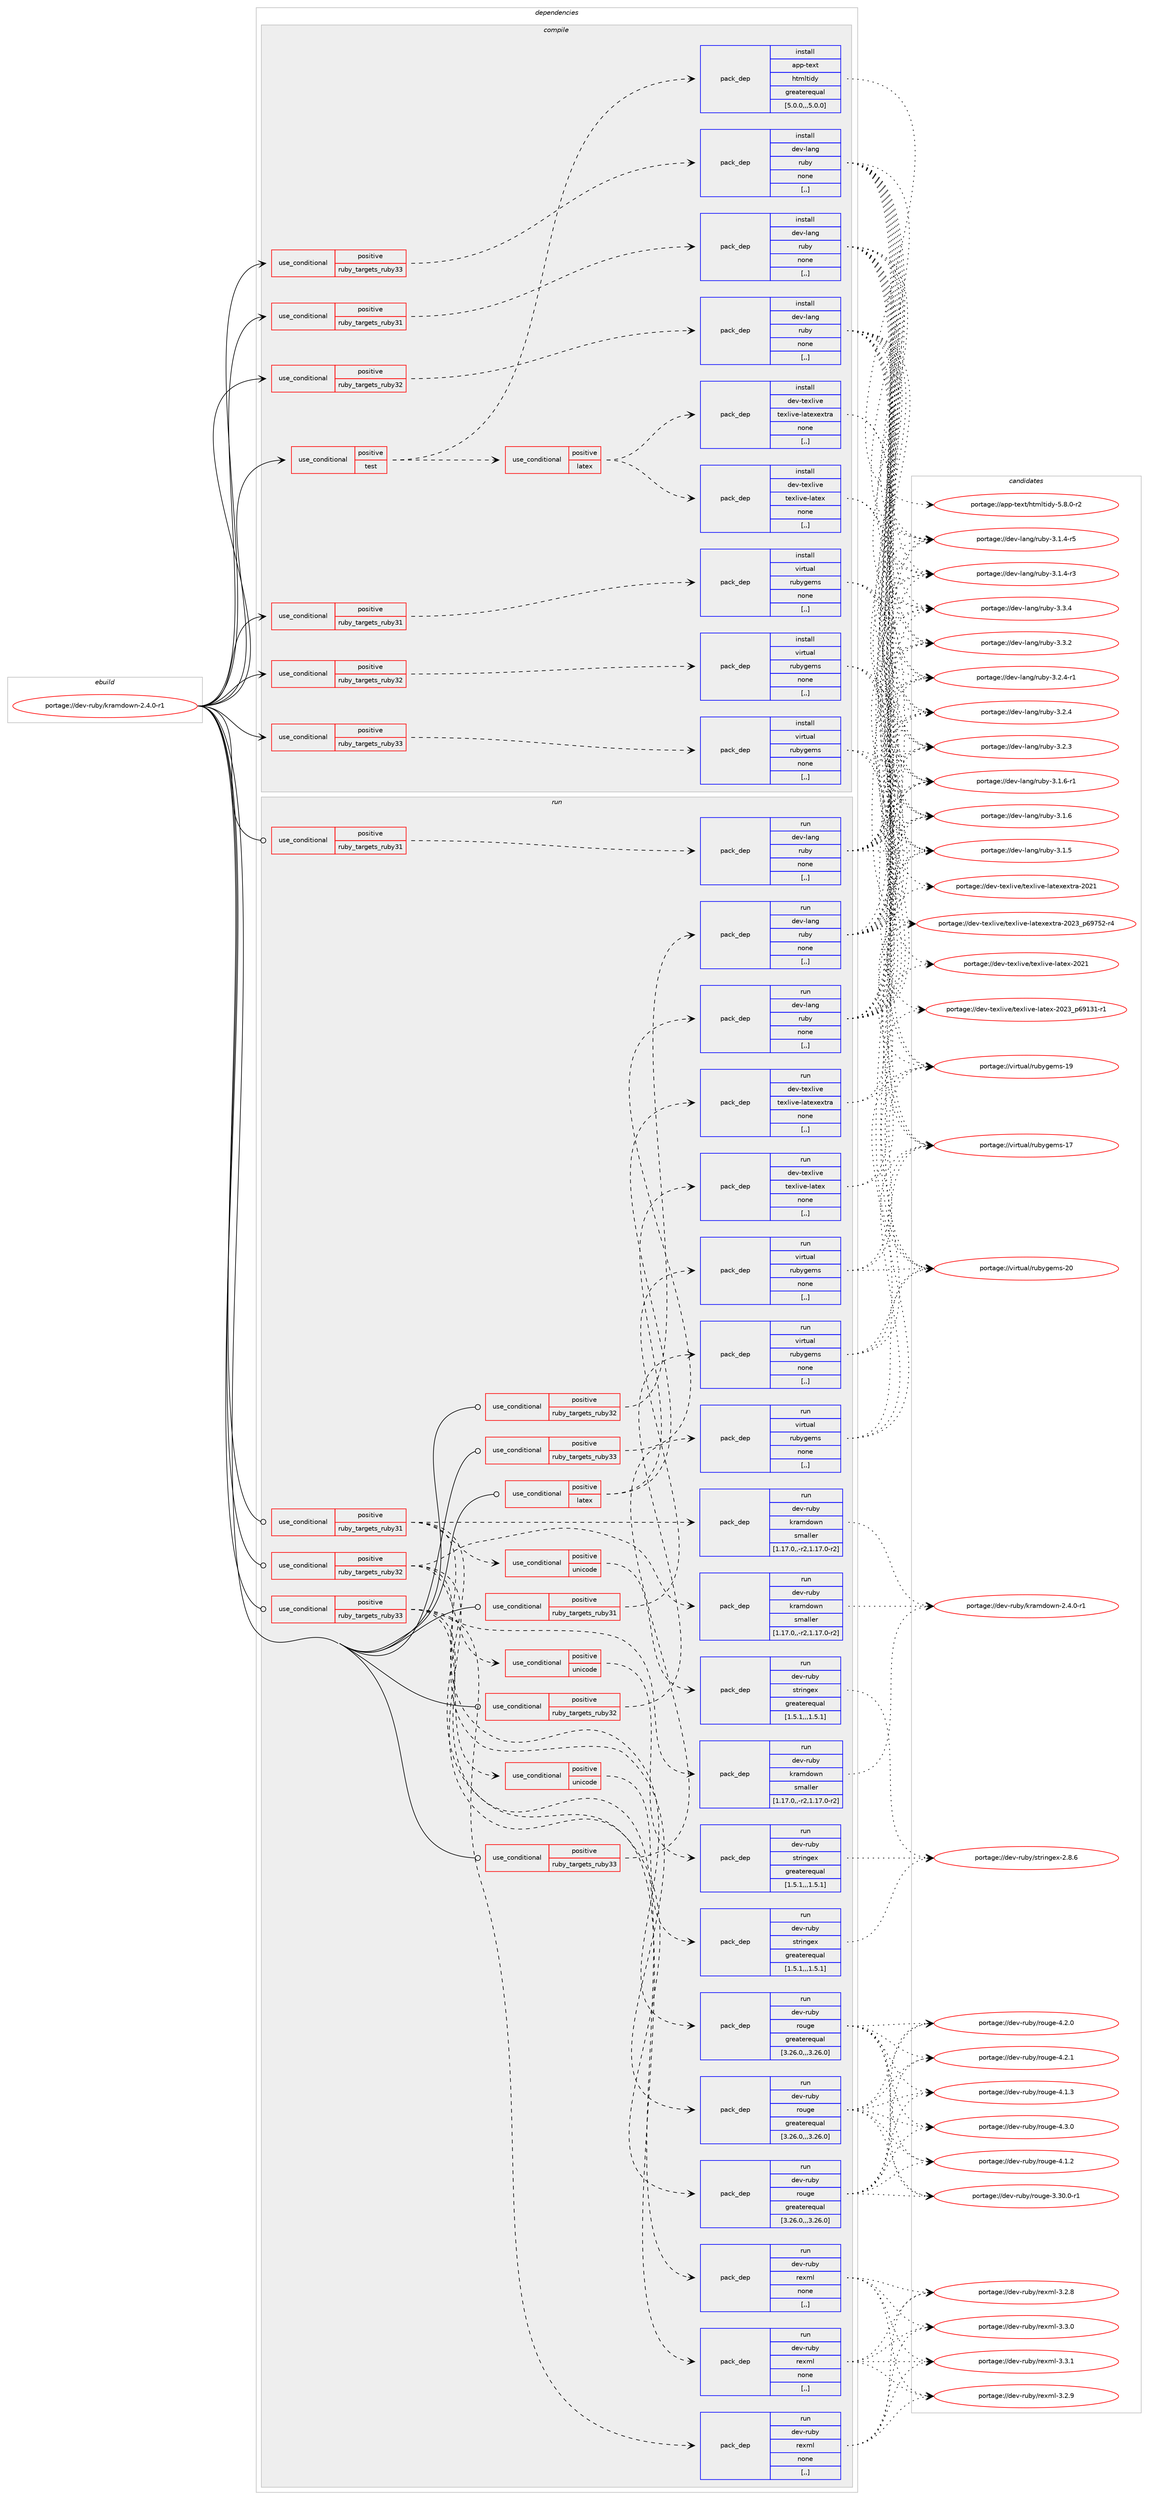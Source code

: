 digraph prolog {

# *************
# Graph options
# *************

newrank=true;
concentrate=true;
compound=true;
graph [rankdir=LR,fontname=Helvetica,fontsize=10,ranksep=1.5];#, ranksep=2.5, nodesep=0.2];
edge  [arrowhead=vee];
node  [fontname=Helvetica,fontsize=10];

# **********
# The ebuild
# **********

subgraph cluster_leftcol {
color=gray;
rank=same;
label=<<i>ebuild</i>>;
id [label="portage://dev-ruby/kramdown-2.4.0-r1", color=red, width=4, href="../dev-ruby/kramdown-2.4.0-r1.svg"];
}

# ****************
# The dependencies
# ****************

subgraph cluster_midcol {
color=gray;
label=<<i>dependencies</i>>;
subgraph cluster_compile {
fillcolor="#eeeeee";
style=filled;
label=<<i>compile</i>>;
subgraph cond49434 {
dependency187302 [label=<<TABLE BORDER="0" CELLBORDER="1" CELLSPACING="0" CELLPADDING="4"><TR><TD ROWSPAN="3" CELLPADDING="10">use_conditional</TD></TR><TR><TD>positive</TD></TR><TR><TD>ruby_targets_ruby31</TD></TR></TABLE>>, shape=none, color=red];
subgraph pack136542 {
dependency187303 [label=<<TABLE BORDER="0" CELLBORDER="1" CELLSPACING="0" CELLPADDING="4" WIDTH="220"><TR><TD ROWSPAN="6" CELLPADDING="30">pack_dep</TD></TR><TR><TD WIDTH="110">install</TD></TR><TR><TD>dev-lang</TD></TR><TR><TD>ruby</TD></TR><TR><TD>none</TD></TR><TR><TD>[,,]</TD></TR></TABLE>>, shape=none, color=blue];
}
dependency187302:e -> dependency187303:w [weight=20,style="dashed",arrowhead="vee"];
}
id:e -> dependency187302:w [weight=20,style="solid",arrowhead="vee"];
subgraph cond49435 {
dependency187304 [label=<<TABLE BORDER="0" CELLBORDER="1" CELLSPACING="0" CELLPADDING="4"><TR><TD ROWSPAN="3" CELLPADDING="10">use_conditional</TD></TR><TR><TD>positive</TD></TR><TR><TD>ruby_targets_ruby31</TD></TR></TABLE>>, shape=none, color=red];
subgraph pack136543 {
dependency187305 [label=<<TABLE BORDER="0" CELLBORDER="1" CELLSPACING="0" CELLPADDING="4" WIDTH="220"><TR><TD ROWSPAN="6" CELLPADDING="30">pack_dep</TD></TR><TR><TD WIDTH="110">install</TD></TR><TR><TD>virtual</TD></TR><TR><TD>rubygems</TD></TR><TR><TD>none</TD></TR><TR><TD>[,,]</TD></TR></TABLE>>, shape=none, color=blue];
}
dependency187304:e -> dependency187305:w [weight=20,style="dashed",arrowhead="vee"];
}
id:e -> dependency187304:w [weight=20,style="solid",arrowhead="vee"];
subgraph cond49436 {
dependency187306 [label=<<TABLE BORDER="0" CELLBORDER="1" CELLSPACING="0" CELLPADDING="4"><TR><TD ROWSPAN="3" CELLPADDING="10">use_conditional</TD></TR><TR><TD>positive</TD></TR><TR><TD>ruby_targets_ruby32</TD></TR></TABLE>>, shape=none, color=red];
subgraph pack136544 {
dependency187307 [label=<<TABLE BORDER="0" CELLBORDER="1" CELLSPACING="0" CELLPADDING="4" WIDTH="220"><TR><TD ROWSPAN="6" CELLPADDING="30">pack_dep</TD></TR><TR><TD WIDTH="110">install</TD></TR><TR><TD>dev-lang</TD></TR><TR><TD>ruby</TD></TR><TR><TD>none</TD></TR><TR><TD>[,,]</TD></TR></TABLE>>, shape=none, color=blue];
}
dependency187306:e -> dependency187307:w [weight=20,style="dashed",arrowhead="vee"];
}
id:e -> dependency187306:w [weight=20,style="solid",arrowhead="vee"];
subgraph cond49437 {
dependency187308 [label=<<TABLE BORDER="0" CELLBORDER="1" CELLSPACING="0" CELLPADDING="4"><TR><TD ROWSPAN="3" CELLPADDING="10">use_conditional</TD></TR><TR><TD>positive</TD></TR><TR><TD>ruby_targets_ruby32</TD></TR></TABLE>>, shape=none, color=red];
subgraph pack136545 {
dependency187309 [label=<<TABLE BORDER="0" CELLBORDER="1" CELLSPACING="0" CELLPADDING="4" WIDTH="220"><TR><TD ROWSPAN="6" CELLPADDING="30">pack_dep</TD></TR><TR><TD WIDTH="110">install</TD></TR><TR><TD>virtual</TD></TR><TR><TD>rubygems</TD></TR><TR><TD>none</TD></TR><TR><TD>[,,]</TD></TR></TABLE>>, shape=none, color=blue];
}
dependency187308:e -> dependency187309:w [weight=20,style="dashed",arrowhead="vee"];
}
id:e -> dependency187308:w [weight=20,style="solid",arrowhead="vee"];
subgraph cond49438 {
dependency187310 [label=<<TABLE BORDER="0" CELLBORDER="1" CELLSPACING="0" CELLPADDING="4"><TR><TD ROWSPAN="3" CELLPADDING="10">use_conditional</TD></TR><TR><TD>positive</TD></TR><TR><TD>ruby_targets_ruby33</TD></TR></TABLE>>, shape=none, color=red];
subgraph pack136546 {
dependency187311 [label=<<TABLE BORDER="0" CELLBORDER="1" CELLSPACING="0" CELLPADDING="4" WIDTH="220"><TR><TD ROWSPAN="6" CELLPADDING="30">pack_dep</TD></TR><TR><TD WIDTH="110">install</TD></TR><TR><TD>dev-lang</TD></TR><TR><TD>ruby</TD></TR><TR><TD>none</TD></TR><TR><TD>[,,]</TD></TR></TABLE>>, shape=none, color=blue];
}
dependency187310:e -> dependency187311:w [weight=20,style="dashed",arrowhead="vee"];
}
id:e -> dependency187310:w [weight=20,style="solid",arrowhead="vee"];
subgraph cond49439 {
dependency187312 [label=<<TABLE BORDER="0" CELLBORDER="1" CELLSPACING="0" CELLPADDING="4"><TR><TD ROWSPAN="3" CELLPADDING="10">use_conditional</TD></TR><TR><TD>positive</TD></TR><TR><TD>ruby_targets_ruby33</TD></TR></TABLE>>, shape=none, color=red];
subgraph pack136547 {
dependency187313 [label=<<TABLE BORDER="0" CELLBORDER="1" CELLSPACING="0" CELLPADDING="4" WIDTH="220"><TR><TD ROWSPAN="6" CELLPADDING="30">pack_dep</TD></TR><TR><TD WIDTH="110">install</TD></TR><TR><TD>virtual</TD></TR><TR><TD>rubygems</TD></TR><TR><TD>none</TD></TR><TR><TD>[,,]</TD></TR></TABLE>>, shape=none, color=blue];
}
dependency187312:e -> dependency187313:w [weight=20,style="dashed",arrowhead="vee"];
}
id:e -> dependency187312:w [weight=20,style="solid",arrowhead="vee"];
subgraph cond49440 {
dependency187314 [label=<<TABLE BORDER="0" CELLBORDER="1" CELLSPACING="0" CELLPADDING="4"><TR><TD ROWSPAN="3" CELLPADDING="10">use_conditional</TD></TR><TR><TD>positive</TD></TR><TR><TD>test</TD></TR></TABLE>>, shape=none, color=red];
subgraph cond49441 {
dependency187315 [label=<<TABLE BORDER="0" CELLBORDER="1" CELLSPACING="0" CELLPADDING="4"><TR><TD ROWSPAN="3" CELLPADDING="10">use_conditional</TD></TR><TR><TD>positive</TD></TR><TR><TD>latex</TD></TR></TABLE>>, shape=none, color=red];
subgraph pack136548 {
dependency187316 [label=<<TABLE BORDER="0" CELLBORDER="1" CELLSPACING="0" CELLPADDING="4" WIDTH="220"><TR><TD ROWSPAN="6" CELLPADDING="30">pack_dep</TD></TR><TR><TD WIDTH="110">install</TD></TR><TR><TD>dev-texlive</TD></TR><TR><TD>texlive-latex</TD></TR><TR><TD>none</TD></TR><TR><TD>[,,]</TD></TR></TABLE>>, shape=none, color=blue];
}
dependency187315:e -> dependency187316:w [weight=20,style="dashed",arrowhead="vee"];
subgraph pack136549 {
dependency187317 [label=<<TABLE BORDER="0" CELLBORDER="1" CELLSPACING="0" CELLPADDING="4" WIDTH="220"><TR><TD ROWSPAN="6" CELLPADDING="30">pack_dep</TD></TR><TR><TD WIDTH="110">install</TD></TR><TR><TD>dev-texlive</TD></TR><TR><TD>texlive-latexextra</TD></TR><TR><TD>none</TD></TR><TR><TD>[,,]</TD></TR></TABLE>>, shape=none, color=blue];
}
dependency187315:e -> dependency187317:w [weight=20,style="dashed",arrowhead="vee"];
}
dependency187314:e -> dependency187315:w [weight=20,style="dashed",arrowhead="vee"];
subgraph pack136550 {
dependency187318 [label=<<TABLE BORDER="0" CELLBORDER="1" CELLSPACING="0" CELLPADDING="4" WIDTH="220"><TR><TD ROWSPAN="6" CELLPADDING="30">pack_dep</TD></TR><TR><TD WIDTH="110">install</TD></TR><TR><TD>app-text</TD></TR><TR><TD>htmltidy</TD></TR><TR><TD>greaterequal</TD></TR><TR><TD>[5.0.0,,,5.0.0]</TD></TR></TABLE>>, shape=none, color=blue];
}
dependency187314:e -> dependency187318:w [weight=20,style="dashed",arrowhead="vee"];
}
id:e -> dependency187314:w [weight=20,style="solid",arrowhead="vee"];
}
subgraph cluster_compileandrun {
fillcolor="#eeeeee";
style=filled;
label=<<i>compile and run</i>>;
}
subgraph cluster_run {
fillcolor="#eeeeee";
style=filled;
label=<<i>run</i>>;
subgraph cond49442 {
dependency187319 [label=<<TABLE BORDER="0" CELLBORDER="1" CELLSPACING="0" CELLPADDING="4"><TR><TD ROWSPAN="3" CELLPADDING="10">use_conditional</TD></TR><TR><TD>positive</TD></TR><TR><TD>latex</TD></TR></TABLE>>, shape=none, color=red];
subgraph pack136551 {
dependency187320 [label=<<TABLE BORDER="0" CELLBORDER="1" CELLSPACING="0" CELLPADDING="4" WIDTH="220"><TR><TD ROWSPAN="6" CELLPADDING="30">pack_dep</TD></TR><TR><TD WIDTH="110">run</TD></TR><TR><TD>dev-texlive</TD></TR><TR><TD>texlive-latex</TD></TR><TR><TD>none</TD></TR><TR><TD>[,,]</TD></TR></TABLE>>, shape=none, color=blue];
}
dependency187319:e -> dependency187320:w [weight=20,style="dashed",arrowhead="vee"];
subgraph pack136552 {
dependency187321 [label=<<TABLE BORDER="0" CELLBORDER="1" CELLSPACING="0" CELLPADDING="4" WIDTH="220"><TR><TD ROWSPAN="6" CELLPADDING="30">pack_dep</TD></TR><TR><TD WIDTH="110">run</TD></TR><TR><TD>dev-texlive</TD></TR><TR><TD>texlive-latexextra</TD></TR><TR><TD>none</TD></TR><TR><TD>[,,]</TD></TR></TABLE>>, shape=none, color=blue];
}
dependency187319:e -> dependency187321:w [weight=20,style="dashed",arrowhead="vee"];
}
id:e -> dependency187319:w [weight=20,style="solid",arrowhead="odot"];
subgraph cond49443 {
dependency187322 [label=<<TABLE BORDER="0" CELLBORDER="1" CELLSPACING="0" CELLPADDING="4"><TR><TD ROWSPAN="3" CELLPADDING="10">use_conditional</TD></TR><TR><TD>positive</TD></TR><TR><TD>ruby_targets_ruby31</TD></TR></TABLE>>, shape=none, color=red];
subgraph pack136553 {
dependency187323 [label=<<TABLE BORDER="0" CELLBORDER="1" CELLSPACING="0" CELLPADDING="4" WIDTH="220"><TR><TD ROWSPAN="6" CELLPADDING="30">pack_dep</TD></TR><TR><TD WIDTH="110">run</TD></TR><TR><TD>dev-lang</TD></TR><TR><TD>ruby</TD></TR><TR><TD>none</TD></TR><TR><TD>[,,]</TD></TR></TABLE>>, shape=none, color=blue];
}
dependency187322:e -> dependency187323:w [weight=20,style="dashed",arrowhead="vee"];
}
id:e -> dependency187322:w [weight=20,style="solid",arrowhead="odot"];
subgraph cond49444 {
dependency187324 [label=<<TABLE BORDER="0" CELLBORDER="1" CELLSPACING="0" CELLPADDING="4"><TR><TD ROWSPAN="3" CELLPADDING="10">use_conditional</TD></TR><TR><TD>positive</TD></TR><TR><TD>ruby_targets_ruby31</TD></TR></TABLE>>, shape=none, color=red];
subgraph pack136554 {
dependency187325 [label=<<TABLE BORDER="0" CELLBORDER="1" CELLSPACING="0" CELLPADDING="4" WIDTH="220"><TR><TD ROWSPAN="6" CELLPADDING="30">pack_dep</TD></TR><TR><TD WIDTH="110">run</TD></TR><TR><TD>dev-ruby</TD></TR><TR><TD>rexml</TD></TR><TR><TD>none</TD></TR><TR><TD>[,,]</TD></TR></TABLE>>, shape=none, color=blue];
}
dependency187324:e -> dependency187325:w [weight=20,style="dashed",arrowhead="vee"];
subgraph pack136555 {
dependency187326 [label=<<TABLE BORDER="0" CELLBORDER="1" CELLSPACING="0" CELLPADDING="4" WIDTH="220"><TR><TD ROWSPAN="6" CELLPADDING="30">pack_dep</TD></TR><TR><TD WIDTH="110">run</TD></TR><TR><TD>dev-ruby</TD></TR><TR><TD>rouge</TD></TR><TR><TD>greaterequal</TD></TR><TR><TD>[3.26.0,,,3.26.0]</TD></TR></TABLE>>, shape=none, color=blue];
}
dependency187324:e -> dependency187326:w [weight=20,style="dashed",arrowhead="vee"];
subgraph cond49445 {
dependency187327 [label=<<TABLE BORDER="0" CELLBORDER="1" CELLSPACING="0" CELLPADDING="4"><TR><TD ROWSPAN="3" CELLPADDING="10">use_conditional</TD></TR><TR><TD>positive</TD></TR><TR><TD>unicode</TD></TR></TABLE>>, shape=none, color=red];
subgraph pack136556 {
dependency187328 [label=<<TABLE BORDER="0" CELLBORDER="1" CELLSPACING="0" CELLPADDING="4" WIDTH="220"><TR><TD ROWSPAN="6" CELLPADDING="30">pack_dep</TD></TR><TR><TD WIDTH="110">run</TD></TR><TR><TD>dev-ruby</TD></TR><TR><TD>stringex</TD></TR><TR><TD>greaterequal</TD></TR><TR><TD>[1.5.1,,,1.5.1]</TD></TR></TABLE>>, shape=none, color=blue];
}
dependency187327:e -> dependency187328:w [weight=20,style="dashed",arrowhead="vee"];
}
dependency187324:e -> dependency187327:w [weight=20,style="dashed",arrowhead="vee"];
subgraph pack136557 {
dependency187329 [label=<<TABLE BORDER="0" CELLBORDER="1" CELLSPACING="0" CELLPADDING="4" WIDTH="220"><TR><TD ROWSPAN="6" CELLPADDING="30">pack_dep</TD></TR><TR><TD WIDTH="110">run</TD></TR><TR><TD>dev-ruby</TD></TR><TR><TD>kramdown</TD></TR><TR><TD>smaller</TD></TR><TR><TD>[1.17.0,,-r2,1.17.0-r2]</TD></TR></TABLE>>, shape=none, color=blue];
}
dependency187324:e -> dependency187329:w [weight=20,style="dashed",arrowhead="vee"];
}
id:e -> dependency187324:w [weight=20,style="solid",arrowhead="odot"];
subgraph cond49446 {
dependency187330 [label=<<TABLE BORDER="0" CELLBORDER="1" CELLSPACING="0" CELLPADDING="4"><TR><TD ROWSPAN="3" CELLPADDING="10">use_conditional</TD></TR><TR><TD>positive</TD></TR><TR><TD>ruby_targets_ruby31</TD></TR></TABLE>>, shape=none, color=red];
subgraph pack136558 {
dependency187331 [label=<<TABLE BORDER="0" CELLBORDER="1" CELLSPACING="0" CELLPADDING="4" WIDTH="220"><TR><TD ROWSPAN="6" CELLPADDING="30">pack_dep</TD></TR><TR><TD WIDTH="110">run</TD></TR><TR><TD>virtual</TD></TR><TR><TD>rubygems</TD></TR><TR><TD>none</TD></TR><TR><TD>[,,]</TD></TR></TABLE>>, shape=none, color=blue];
}
dependency187330:e -> dependency187331:w [weight=20,style="dashed",arrowhead="vee"];
}
id:e -> dependency187330:w [weight=20,style="solid",arrowhead="odot"];
subgraph cond49447 {
dependency187332 [label=<<TABLE BORDER="0" CELLBORDER="1" CELLSPACING="0" CELLPADDING="4"><TR><TD ROWSPAN="3" CELLPADDING="10">use_conditional</TD></TR><TR><TD>positive</TD></TR><TR><TD>ruby_targets_ruby32</TD></TR></TABLE>>, shape=none, color=red];
subgraph pack136559 {
dependency187333 [label=<<TABLE BORDER="0" CELLBORDER="1" CELLSPACING="0" CELLPADDING="4" WIDTH="220"><TR><TD ROWSPAN="6" CELLPADDING="30">pack_dep</TD></TR><TR><TD WIDTH="110">run</TD></TR><TR><TD>dev-lang</TD></TR><TR><TD>ruby</TD></TR><TR><TD>none</TD></TR><TR><TD>[,,]</TD></TR></TABLE>>, shape=none, color=blue];
}
dependency187332:e -> dependency187333:w [weight=20,style="dashed",arrowhead="vee"];
}
id:e -> dependency187332:w [weight=20,style="solid",arrowhead="odot"];
subgraph cond49448 {
dependency187334 [label=<<TABLE BORDER="0" CELLBORDER="1" CELLSPACING="0" CELLPADDING="4"><TR><TD ROWSPAN="3" CELLPADDING="10">use_conditional</TD></TR><TR><TD>positive</TD></TR><TR><TD>ruby_targets_ruby32</TD></TR></TABLE>>, shape=none, color=red];
subgraph pack136560 {
dependency187335 [label=<<TABLE BORDER="0" CELLBORDER="1" CELLSPACING="0" CELLPADDING="4" WIDTH="220"><TR><TD ROWSPAN="6" CELLPADDING="30">pack_dep</TD></TR><TR><TD WIDTH="110">run</TD></TR><TR><TD>dev-ruby</TD></TR><TR><TD>rexml</TD></TR><TR><TD>none</TD></TR><TR><TD>[,,]</TD></TR></TABLE>>, shape=none, color=blue];
}
dependency187334:e -> dependency187335:w [weight=20,style="dashed",arrowhead="vee"];
subgraph pack136561 {
dependency187336 [label=<<TABLE BORDER="0" CELLBORDER="1" CELLSPACING="0" CELLPADDING="4" WIDTH="220"><TR><TD ROWSPAN="6" CELLPADDING="30">pack_dep</TD></TR><TR><TD WIDTH="110">run</TD></TR><TR><TD>dev-ruby</TD></TR><TR><TD>rouge</TD></TR><TR><TD>greaterequal</TD></TR><TR><TD>[3.26.0,,,3.26.0]</TD></TR></TABLE>>, shape=none, color=blue];
}
dependency187334:e -> dependency187336:w [weight=20,style="dashed",arrowhead="vee"];
subgraph cond49449 {
dependency187337 [label=<<TABLE BORDER="0" CELLBORDER="1" CELLSPACING="0" CELLPADDING="4"><TR><TD ROWSPAN="3" CELLPADDING="10">use_conditional</TD></TR><TR><TD>positive</TD></TR><TR><TD>unicode</TD></TR></TABLE>>, shape=none, color=red];
subgraph pack136562 {
dependency187338 [label=<<TABLE BORDER="0" CELLBORDER="1" CELLSPACING="0" CELLPADDING="4" WIDTH="220"><TR><TD ROWSPAN="6" CELLPADDING="30">pack_dep</TD></TR><TR><TD WIDTH="110">run</TD></TR><TR><TD>dev-ruby</TD></TR><TR><TD>stringex</TD></TR><TR><TD>greaterequal</TD></TR><TR><TD>[1.5.1,,,1.5.1]</TD></TR></TABLE>>, shape=none, color=blue];
}
dependency187337:e -> dependency187338:w [weight=20,style="dashed",arrowhead="vee"];
}
dependency187334:e -> dependency187337:w [weight=20,style="dashed",arrowhead="vee"];
subgraph pack136563 {
dependency187339 [label=<<TABLE BORDER="0" CELLBORDER="1" CELLSPACING="0" CELLPADDING="4" WIDTH="220"><TR><TD ROWSPAN="6" CELLPADDING="30">pack_dep</TD></TR><TR><TD WIDTH="110">run</TD></TR><TR><TD>dev-ruby</TD></TR><TR><TD>kramdown</TD></TR><TR><TD>smaller</TD></TR><TR><TD>[1.17.0,,-r2,1.17.0-r2]</TD></TR></TABLE>>, shape=none, color=blue];
}
dependency187334:e -> dependency187339:w [weight=20,style="dashed",arrowhead="vee"];
}
id:e -> dependency187334:w [weight=20,style="solid",arrowhead="odot"];
subgraph cond49450 {
dependency187340 [label=<<TABLE BORDER="0" CELLBORDER="1" CELLSPACING="0" CELLPADDING="4"><TR><TD ROWSPAN="3" CELLPADDING="10">use_conditional</TD></TR><TR><TD>positive</TD></TR><TR><TD>ruby_targets_ruby32</TD></TR></TABLE>>, shape=none, color=red];
subgraph pack136564 {
dependency187341 [label=<<TABLE BORDER="0" CELLBORDER="1" CELLSPACING="0" CELLPADDING="4" WIDTH="220"><TR><TD ROWSPAN="6" CELLPADDING="30">pack_dep</TD></TR><TR><TD WIDTH="110">run</TD></TR><TR><TD>virtual</TD></TR><TR><TD>rubygems</TD></TR><TR><TD>none</TD></TR><TR><TD>[,,]</TD></TR></TABLE>>, shape=none, color=blue];
}
dependency187340:e -> dependency187341:w [weight=20,style="dashed",arrowhead="vee"];
}
id:e -> dependency187340:w [weight=20,style="solid",arrowhead="odot"];
subgraph cond49451 {
dependency187342 [label=<<TABLE BORDER="0" CELLBORDER="1" CELLSPACING="0" CELLPADDING="4"><TR><TD ROWSPAN="3" CELLPADDING="10">use_conditional</TD></TR><TR><TD>positive</TD></TR><TR><TD>ruby_targets_ruby33</TD></TR></TABLE>>, shape=none, color=red];
subgraph pack136565 {
dependency187343 [label=<<TABLE BORDER="0" CELLBORDER="1" CELLSPACING="0" CELLPADDING="4" WIDTH="220"><TR><TD ROWSPAN="6" CELLPADDING="30">pack_dep</TD></TR><TR><TD WIDTH="110">run</TD></TR><TR><TD>dev-lang</TD></TR><TR><TD>ruby</TD></TR><TR><TD>none</TD></TR><TR><TD>[,,]</TD></TR></TABLE>>, shape=none, color=blue];
}
dependency187342:e -> dependency187343:w [weight=20,style="dashed",arrowhead="vee"];
}
id:e -> dependency187342:w [weight=20,style="solid",arrowhead="odot"];
subgraph cond49452 {
dependency187344 [label=<<TABLE BORDER="0" CELLBORDER="1" CELLSPACING="0" CELLPADDING="4"><TR><TD ROWSPAN="3" CELLPADDING="10">use_conditional</TD></TR><TR><TD>positive</TD></TR><TR><TD>ruby_targets_ruby33</TD></TR></TABLE>>, shape=none, color=red];
subgraph pack136566 {
dependency187345 [label=<<TABLE BORDER="0" CELLBORDER="1" CELLSPACING="0" CELLPADDING="4" WIDTH="220"><TR><TD ROWSPAN="6" CELLPADDING="30">pack_dep</TD></TR><TR><TD WIDTH="110">run</TD></TR><TR><TD>dev-ruby</TD></TR><TR><TD>rexml</TD></TR><TR><TD>none</TD></TR><TR><TD>[,,]</TD></TR></TABLE>>, shape=none, color=blue];
}
dependency187344:e -> dependency187345:w [weight=20,style="dashed",arrowhead="vee"];
subgraph pack136567 {
dependency187346 [label=<<TABLE BORDER="0" CELLBORDER="1" CELLSPACING="0" CELLPADDING="4" WIDTH="220"><TR><TD ROWSPAN="6" CELLPADDING="30">pack_dep</TD></TR><TR><TD WIDTH="110">run</TD></TR><TR><TD>dev-ruby</TD></TR><TR><TD>rouge</TD></TR><TR><TD>greaterequal</TD></TR><TR><TD>[3.26.0,,,3.26.0]</TD></TR></TABLE>>, shape=none, color=blue];
}
dependency187344:e -> dependency187346:w [weight=20,style="dashed",arrowhead="vee"];
subgraph cond49453 {
dependency187347 [label=<<TABLE BORDER="0" CELLBORDER="1" CELLSPACING="0" CELLPADDING="4"><TR><TD ROWSPAN="3" CELLPADDING="10">use_conditional</TD></TR><TR><TD>positive</TD></TR><TR><TD>unicode</TD></TR></TABLE>>, shape=none, color=red];
subgraph pack136568 {
dependency187348 [label=<<TABLE BORDER="0" CELLBORDER="1" CELLSPACING="0" CELLPADDING="4" WIDTH="220"><TR><TD ROWSPAN="6" CELLPADDING="30">pack_dep</TD></TR><TR><TD WIDTH="110">run</TD></TR><TR><TD>dev-ruby</TD></TR><TR><TD>stringex</TD></TR><TR><TD>greaterequal</TD></TR><TR><TD>[1.5.1,,,1.5.1]</TD></TR></TABLE>>, shape=none, color=blue];
}
dependency187347:e -> dependency187348:w [weight=20,style="dashed",arrowhead="vee"];
}
dependency187344:e -> dependency187347:w [weight=20,style="dashed",arrowhead="vee"];
subgraph pack136569 {
dependency187349 [label=<<TABLE BORDER="0" CELLBORDER="1" CELLSPACING="0" CELLPADDING="4" WIDTH="220"><TR><TD ROWSPAN="6" CELLPADDING="30">pack_dep</TD></TR><TR><TD WIDTH="110">run</TD></TR><TR><TD>dev-ruby</TD></TR><TR><TD>kramdown</TD></TR><TR><TD>smaller</TD></TR><TR><TD>[1.17.0,,-r2,1.17.0-r2]</TD></TR></TABLE>>, shape=none, color=blue];
}
dependency187344:e -> dependency187349:w [weight=20,style="dashed",arrowhead="vee"];
}
id:e -> dependency187344:w [weight=20,style="solid",arrowhead="odot"];
subgraph cond49454 {
dependency187350 [label=<<TABLE BORDER="0" CELLBORDER="1" CELLSPACING="0" CELLPADDING="4"><TR><TD ROWSPAN="3" CELLPADDING="10">use_conditional</TD></TR><TR><TD>positive</TD></TR><TR><TD>ruby_targets_ruby33</TD></TR></TABLE>>, shape=none, color=red];
subgraph pack136570 {
dependency187351 [label=<<TABLE BORDER="0" CELLBORDER="1" CELLSPACING="0" CELLPADDING="4" WIDTH="220"><TR><TD ROWSPAN="6" CELLPADDING="30">pack_dep</TD></TR><TR><TD WIDTH="110">run</TD></TR><TR><TD>virtual</TD></TR><TR><TD>rubygems</TD></TR><TR><TD>none</TD></TR><TR><TD>[,,]</TD></TR></TABLE>>, shape=none, color=blue];
}
dependency187350:e -> dependency187351:w [weight=20,style="dashed",arrowhead="vee"];
}
id:e -> dependency187350:w [weight=20,style="solid",arrowhead="odot"];
}
}

# **************
# The candidates
# **************

subgraph cluster_choices {
rank=same;
color=gray;
label=<<i>candidates</i>>;

subgraph choice136542 {
color=black;
nodesep=1;
choice10010111845108971101034711411798121455146514652 [label="portage://dev-lang/ruby-3.3.4", color=red, width=4,href="../dev-lang/ruby-3.3.4.svg"];
choice10010111845108971101034711411798121455146514650 [label="portage://dev-lang/ruby-3.3.2", color=red, width=4,href="../dev-lang/ruby-3.3.2.svg"];
choice100101118451089711010347114117981214551465046524511449 [label="portage://dev-lang/ruby-3.2.4-r1", color=red, width=4,href="../dev-lang/ruby-3.2.4-r1.svg"];
choice10010111845108971101034711411798121455146504652 [label="portage://dev-lang/ruby-3.2.4", color=red, width=4,href="../dev-lang/ruby-3.2.4.svg"];
choice10010111845108971101034711411798121455146504651 [label="portage://dev-lang/ruby-3.2.3", color=red, width=4,href="../dev-lang/ruby-3.2.3.svg"];
choice100101118451089711010347114117981214551464946544511449 [label="portage://dev-lang/ruby-3.1.6-r1", color=red, width=4,href="../dev-lang/ruby-3.1.6-r1.svg"];
choice10010111845108971101034711411798121455146494654 [label="portage://dev-lang/ruby-3.1.6", color=red, width=4,href="../dev-lang/ruby-3.1.6.svg"];
choice10010111845108971101034711411798121455146494653 [label="portage://dev-lang/ruby-3.1.5", color=red, width=4,href="../dev-lang/ruby-3.1.5.svg"];
choice100101118451089711010347114117981214551464946524511453 [label="portage://dev-lang/ruby-3.1.4-r5", color=red, width=4,href="../dev-lang/ruby-3.1.4-r5.svg"];
choice100101118451089711010347114117981214551464946524511451 [label="portage://dev-lang/ruby-3.1.4-r3", color=red, width=4,href="../dev-lang/ruby-3.1.4-r3.svg"];
dependency187303:e -> choice10010111845108971101034711411798121455146514652:w [style=dotted,weight="100"];
dependency187303:e -> choice10010111845108971101034711411798121455146514650:w [style=dotted,weight="100"];
dependency187303:e -> choice100101118451089711010347114117981214551465046524511449:w [style=dotted,weight="100"];
dependency187303:e -> choice10010111845108971101034711411798121455146504652:w [style=dotted,weight="100"];
dependency187303:e -> choice10010111845108971101034711411798121455146504651:w [style=dotted,weight="100"];
dependency187303:e -> choice100101118451089711010347114117981214551464946544511449:w [style=dotted,weight="100"];
dependency187303:e -> choice10010111845108971101034711411798121455146494654:w [style=dotted,weight="100"];
dependency187303:e -> choice10010111845108971101034711411798121455146494653:w [style=dotted,weight="100"];
dependency187303:e -> choice100101118451089711010347114117981214551464946524511453:w [style=dotted,weight="100"];
dependency187303:e -> choice100101118451089711010347114117981214551464946524511451:w [style=dotted,weight="100"];
}
subgraph choice136543 {
color=black;
nodesep=1;
choice118105114116117971084711411798121103101109115455048 [label="portage://virtual/rubygems-20", color=red, width=4,href="../virtual/rubygems-20.svg"];
choice118105114116117971084711411798121103101109115454957 [label="portage://virtual/rubygems-19", color=red, width=4,href="../virtual/rubygems-19.svg"];
choice118105114116117971084711411798121103101109115454955 [label="portage://virtual/rubygems-17", color=red, width=4,href="../virtual/rubygems-17.svg"];
dependency187305:e -> choice118105114116117971084711411798121103101109115455048:w [style=dotted,weight="100"];
dependency187305:e -> choice118105114116117971084711411798121103101109115454957:w [style=dotted,weight="100"];
dependency187305:e -> choice118105114116117971084711411798121103101109115454955:w [style=dotted,weight="100"];
}
subgraph choice136544 {
color=black;
nodesep=1;
choice10010111845108971101034711411798121455146514652 [label="portage://dev-lang/ruby-3.3.4", color=red, width=4,href="../dev-lang/ruby-3.3.4.svg"];
choice10010111845108971101034711411798121455146514650 [label="portage://dev-lang/ruby-3.3.2", color=red, width=4,href="../dev-lang/ruby-3.3.2.svg"];
choice100101118451089711010347114117981214551465046524511449 [label="portage://dev-lang/ruby-3.2.4-r1", color=red, width=4,href="../dev-lang/ruby-3.2.4-r1.svg"];
choice10010111845108971101034711411798121455146504652 [label="portage://dev-lang/ruby-3.2.4", color=red, width=4,href="../dev-lang/ruby-3.2.4.svg"];
choice10010111845108971101034711411798121455146504651 [label="portage://dev-lang/ruby-3.2.3", color=red, width=4,href="../dev-lang/ruby-3.2.3.svg"];
choice100101118451089711010347114117981214551464946544511449 [label="portage://dev-lang/ruby-3.1.6-r1", color=red, width=4,href="../dev-lang/ruby-3.1.6-r1.svg"];
choice10010111845108971101034711411798121455146494654 [label="portage://dev-lang/ruby-3.1.6", color=red, width=4,href="../dev-lang/ruby-3.1.6.svg"];
choice10010111845108971101034711411798121455146494653 [label="portage://dev-lang/ruby-3.1.5", color=red, width=4,href="../dev-lang/ruby-3.1.5.svg"];
choice100101118451089711010347114117981214551464946524511453 [label="portage://dev-lang/ruby-3.1.4-r5", color=red, width=4,href="../dev-lang/ruby-3.1.4-r5.svg"];
choice100101118451089711010347114117981214551464946524511451 [label="portage://dev-lang/ruby-3.1.4-r3", color=red, width=4,href="../dev-lang/ruby-3.1.4-r3.svg"];
dependency187307:e -> choice10010111845108971101034711411798121455146514652:w [style=dotted,weight="100"];
dependency187307:e -> choice10010111845108971101034711411798121455146514650:w [style=dotted,weight="100"];
dependency187307:e -> choice100101118451089711010347114117981214551465046524511449:w [style=dotted,weight="100"];
dependency187307:e -> choice10010111845108971101034711411798121455146504652:w [style=dotted,weight="100"];
dependency187307:e -> choice10010111845108971101034711411798121455146504651:w [style=dotted,weight="100"];
dependency187307:e -> choice100101118451089711010347114117981214551464946544511449:w [style=dotted,weight="100"];
dependency187307:e -> choice10010111845108971101034711411798121455146494654:w [style=dotted,weight="100"];
dependency187307:e -> choice10010111845108971101034711411798121455146494653:w [style=dotted,weight="100"];
dependency187307:e -> choice100101118451089711010347114117981214551464946524511453:w [style=dotted,weight="100"];
dependency187307:e -> choice100101118451089711010347114117981214551464946524511451:w [style=dotted,weight="100"];
}
subgraph choice136545 {
color=black;
nodesep=1;
choice118105114116117971084711411798121103101109115455048 [label="portage://virtual/rubygems-20", color=red, width=4,href="../virtual/rubygems-20.svg"];
choice118105114116117971084711411798121103101109115454957 [label="portage://virtual/rubygems-19", color=red, width=4,href="../virtual/rubygems-19.svg"];
choice118105114116117971084711411798121103101109115454955 [label="portage://virtual/rubygems-17", color=red, width=4,href="../virtual/rubygems-17.svg"];
dependency187309:e -> choice118105114116117971084711411798121103101109115455048:w [style=dotted,weight="100"];
dependency187309:e -> choice118105114116117971084711411798121103101109115454957:w [style=dotted,weight="100"];
dependency187309:e -> choice118105114116117971084711411798121103101109115454955:w [style=dotted,weight="100"];
}
subgraph choice136546 {
color=black;
nodesep=1;
choice10010111845108971101034711411798121455146514652 [label="portage://dev-lang/ruby-3.3.4", color=red, width=4,href="../dev-lang/ruby-3.3.4.svg"];
choice10010111845108971101034711411798121455146514650 [label="portage://dev-lang/ruby-3.3.2", color=red, width=4,href="../dev-lang/ruby-3.3.2.svg"];
choice100101118451089711010347114117981214551465046524511449 [label="portage://dev-lang/ruby-3.2.4-r1", color=red, width=4,href="../dev-lang/ruby-3.2.4-r1.svg"];
choice10010111845108971101034711411798121455146504652 [label="portage://dev-lang/ruby-3.2.4", color=red, width=4,href="../dev-lang/ruby-3.2.4.svg"];
choice10010111845108971101034711411798121455146504651 [label="portage://dev-lang/ruby-3.2.3", color=red, width=4,href="../dev-lang/ruby-3.2.3.svg"];
choice100101118451089711010347114117981214551464946544511449 [label="portage://dev-lang/ruby-3.1.6-r1", color=red, width=4,href="../dev-lang/ruby-3.1.6-r1.svg"];
choice10010111845108971101034711411798121455146494654 [label="portage://dev-lang/ruby-3.1.6", color=red, width=4,href="../dev-lang/ruby-3.1.6.svg"];
choice10010111845108971101034711411798121455146494653 [label="portage://dev-lang/ruby-3.1.5", color=red, width=4,href="../dev-lang/ruby-3.1.5.svg"];
choice100101118451089711010347114117981214551464946524511453 [label="portage://dev-lang/ruby-3.1.4-r5", color=red, width=4,href="../dev-lang/ruby-3.1.4-r5.svg"];
choice100101118451089711010347114117981214551464946524511451 [label="portage://dev-lang/ruby-3.1.4-r3", color=red, width=4,href="../dev-lang/ruby-3.1.4-r3.svg"];
dependency187311:e -> choice10010111845108971101034711411798121455146514652:w [style=dotted,weight="100"];
dependency187311:e -> choice10010111845108971101034711411798121455146514650:w [style=dotted,weight="100"];
dependency187311:e -> choice100101118451089711010347114117981214551465046524511449:w [style=dotted,weight="100"];
dependency187311:e -> choice10010111845108971101034711411798121455146504652:w [style=dotted,weight="100"];
dependency187311:e -> choice10010111845108971101034711411798121455146504651:w [style=dotted,weight="100"];
dependency187311:e -> choice100101118451089711010347114117981214551464946544511449:w [style=dotted,weight="100"];
dependency187311:e -> choice10010111845108971101034711411798121455146494654:w [style=dotted,weight="100"];
dependency187311:e -> choice10010111845108971101034711411798121455146494653:w [style=dotted,weight="100"];
dependency187311:e -> choice100101118451089711010347114117981214551464946524511453:w [style=dotted,weight="100"];
dependency187311:e -> choice100101118451089711010347114117981214551464946524511451:w [style=dotted,weight="100"];
}
subgraph choice136547 {
color=black;
nodesep=1;
choice118105114116117971084711411798121103101109115455048 [label="portage://virtual/rubygems-20", color=red, width=4,href="../virtual/rubygems-20.svg"];
choice118105114116117971084711411798121103101109115454957 [label="portage://virtual/rubygems-19", color=red, width=4,href="../virtual/rubygems-19.svg"];
choice118105114116117971084711411798121103101109115454955 [label="portage://virtual/rubygems-17", color=red, width=4,href="../virtual/rubygems-17.svg"];
dependency187313:e -> choice118105114116117971084711411798121103101109115455048:w [style=dotted,weight="100"];
dependency187313:e -> choice118105114116117971084711411798121103101109115454957:w [style=dotted,weight="100"];
dependency187313:e -> choice118105114116117971084711411798121103101109115454955:w [style=dotted,weight="100"];
}
subgraph choice136548 {
color=black;
nodesep=1;
choice1001011184511610112010810511810147116101120108105118101451089711610112045504850519511254574951494511449 [label="portage://dev-texlive/texlive-latex-2023_p69131-r1", color=red, width=4,href="../dev-texlive/texlive-latex-2023_p69131-r1.svg"];
choice100101118451161011201081051181014711610112010810511810145108971161011204550485049 [label="portage://dev-texlive/texlive-latex-2021", color=red, width=4,href="../dev-texlive/texlive-latex-2021.svg"];
dependency187316:e -> choice1001011184511610112010810511810147116101120108105118101451089711610112045504850519511254574951494511449:w [style=dotted,weight="100"];
dependency187316:e -> choice100101118451161011201081051181014711610112010810511810145108971161011204550485049:w [style=dotted,weight="100"];
}
subgraph choice136549 {
color=black;
nodesep=1;
choice100101118451161011201081051181014711610112010810511810145108971161011201011201161149745504850519511254575553504511452 [label="portage://dev-texlive/texlive-latexextra-2023_p69752-r4", color=red, width=4,href="../dev-texlive/texlive-latexextra-2023_p69752-r4.svg"];
choice10010111845116101120108105118101471161011201081051181014510897116101120101120116114974550485049 [label="portage://dev-texlive/texlive-latexextra-2021", color=red, width=4,href="../dev-texlive/texlive-latexextra-2021.svg"];
dependency187317:e -> choice100101118451161011201081051181014711610112010810511810145108971161011201011201161149745504850519511254575553504511452:w [style=dotted,weight="100"];
dependency187317:e -> choice10010111845116101120108105118101471161011201081051181014510897116101120101120116114974550485049:w [style=dotted,weight="100"];
}
subgraph choice136550 {
color=black;
nodesep=1;
choice9711211245116101120116471041161091081161051001214553465646484511450 [label="portage://app-text/htmltidy-5.8.0-r2", color=red, width=4,href="../app-text/htmltidy-5.8.0-r2.svg"];
dependency187318:e -> choice9711211245116101120116471041161091081161051001214553465646484511450:w [style=dotted,weight="100"];
}
subgraph choice136551 {
color=black;
nodesep=1;
choice1001011184511610112010810511810147116101120108105118101451089711610112045504850519511254574951494511449 [label="portage://dev-texlive/texlive-latex-2023_p69131-r1", color=red, width=4,href="../dev-texlive/texlive-latex-2023_p69131-r1.svg"];
choice100101118451161011201081051181014711610112010810511810145108971161011204550485049 [label="portage://dev-texlive/texlive-latex-2021", color=red, width=4,href="../dev-texlive/texlive-latex-2021.svg"];
dependency187320:e -> choice1001011184511610112010810511810147116101120108105118101451089711610112045504850519511254574951494511449:w [style=dotted,weight="100"];
dependency187320:e -> choice100101118451161011201081051181014711610112010810511810145108971161011204550485049:w [style=dotted,weight="100"];
}
subgraph choice136552 {
color=black;
nodesep=1;
choice100101118451161011201081051181014711610112010810511810145108971161011201011201161149745504850519511254575553504511452 [label="portage://dev-texlive/texlive-latexextra-2023_p69752-r4", color=red, width=4,href="../dev-texlive/texlive-latexextra-2023_p69752-r4.svg"];
choice10010111845116101120108105118101471161011201081051181014510897116101120101120116114974550485049 [label="portage://dev-texlive/texlive-latexextra-2021", color=red, width=4,href="../dev-texlive/texlive-latexextra-2021.svg"];
dependency187321:e -> choice100101118451161011201081051181014711610112010810511810145108971161011201011201161149745504850519511254575553504511452:w [style=dotted,weight="100"];
dependency187321:e -> choice10010111845116101120108105118101471161011201081051181014510897116101120101120116114974550485049:w [style=dotted,weight="100"];
}
subgraph choice136553 {
color=black;
nodesep=1;
choice10010111845108971101034711411798121455146514652 [label="portage://dev-lang/ruby-3.3.4", color=red, width=4,href="../dev-lang/ruby-3.3.4.svg"];
choice10010111845108971101034711411798121455146514650 [label="portage://dev-lang/ruby-3.3.2", color=red, width=4,href="../dev-lang/ruby-3.3.2.svg"];
choice100101118451089711010347114117981214551465046524511449 [label="portage://dev-lang/ruby-3.2.4-r1", color=red, width=4,href="../dev-lang/ruby-3.2.4-r1.svg"];
choice10010111845108971101034711411798121455146504652 [label="portage://dev-lang/ruby-3.2.4", color=red, width=4,href="../dev-lang/ruby-3.2.4.svg"];
choice10010111845108971101034711411798121455146504651 [label="portage://dev-lang/ruby-3.2.3", color=red, width=4,href="../dev-lang/ruby-3.2.3.svg"];
choice100101118451089711010347114117981214551464946544511449 [label="portage://dev-lang/ruby-3.1.6-r1", color=red, width=4,href="../dev-lang/ruby-3.1.6-r1.svg"];
choice10010111845108971101034711411798121455146494654 [label="portage://dev-lang/ruby-3.1.6", color=red, width=4,href="../dev-lang/ruby-3.1.6.svg"];
choice10010111845108971101034711411798121455146494653 [label="portage://dev-lang/ruby-3.1.5", color=red, width=4,href="../dev-lang/ruby-3.1.5.svg"];
choice100101118451089711010347114117981214551464946524511453 [label="portage://dev-lang/ruby-3.1.4-r5", color=red, width=4,href="../dev-lang/ruby-3.1.4-r5.svg"];
choice100101118451089711010347114117981214551464946524511451 [label="portage://dev-lang/ruby-3.1.4-r3", color=red, width=4,href="../dev-lang/ruby-3.1.4-r3.svg"];
dependency187323:e -> choice10010111845108971101034711411798121455146514652:w [style=dotted,weight="100"];
dependency187323:e -> choice10010111845108971101034711411798121455146514650:w [style=dotted,weight="100"];
dependency187323:e -> choice100101118451089711010347114117981214551465046524511449:w [style=dotted,weight="100"];
dependency187323:e -> choice10010111845108971101034711411798121455146504652:w [style=dotted,weight="100"];
dependency187323:e -> choice10010111845108971101034711411798121455146504651:w [style=dotted,weight="100"];
dependency187323:e -> choice100101118451089711010347114117981214551464946544511449:w [style=dotted,weight="100"];
dependency187323:e -> choice10010111845108971101034711411798121455146494654:w [style=dotted,weight="100"];
dependency187323:e -> choice10010111845108971101034711411798121455146494653:w [style=dotted,weight="100"];
dependency187323:e -> choice100101118451089711010347114117981214551464946524511453:w [style=dotted,weight="100"];
dependency187323:e -> choice100101118451089711010347114117981214551464946524511451:w [style=dotted,weight="100"];
}
subgraph choice136554 {
color=black;
nodesep=1;
choice100101118451141179812147114101120109108455146514649 [label="portage://dev-ruby/rexml-3.3.1", color=red, width=4,href="../dev-ruby/rexml-3.3.1.svg"];
choice100101118451141179812147114101120109108455146514648 [label="portage://dev-ruby/rexml-3.3.0", color=red, width=4,href="../dev-ruby/rexml-3.3.0.svg"];
choice100101118451141179812147114101120109108455146504657 [label="portage://dev-ruby/rexml-3.2.9", color=red, width=4,href="../dev-ruby/rexml-3.2.9.svg"];
choice100101118451141179812147114101120109108455146504656 [label="portage://dev-ruby/rexml-3.2.8", color=red, width=4,href="../dev-ruby/rexml-3.2.8.svg"];
dependency187325:e -> choice100101118451141179812147114101120109108455146514649:w [style=dotted,weight="100"];
dependency187325:e -> choice100101118451141179812147114101120109108455146514648:w [style=dotted,weight="100"];
dependency187325:e -> choice100101118451141179812147114101120109108455146504657:w [style=dotted,weight="100"];
dependency187325:e -> choice100101118451141179812147114101120109108455146504656:w [style=dotted,weight="100"];
}
subgraph choice136555 {
color=black;
nodesep=1;
choice100101118451141179812147114111117103101455246514648 [label="portage://dev-ruby/rouge-4.3.0", color=red, width=4,href="../dev-ruby/rouge-4.3.0.svg"];
choice100101118451141179812147114111117103101455246504649 [label="portage://dev-ruby/rouge-4.2.1", color=red, width=4,href="../dev-ruby/rouge-4.2.1.svg"];
choice100101118451141179812147114111117103101455246504648 [label="portage://dev-ruby/rouge-4.2.0", color=red, width=4,href="../dev-ruby/rouge-4.2.0.svg"];
choice100101118451141179812147114111117103101455246494651 [label="portage://dev-ruby/rouge-4.1.3", color=red, width=4,href="../dev-ruby/rouge-4.1.3.svg"];
choice100101118451141179812147114111117103101455246494650 [label="portage://dev-ruby/rouge-4.1.2", color=red, width=4,href="../dev-ruby/rouge-4.1.2.svg"];
choice100101118451141179812147114111117103101455146514846484511449 [label="portage://dev-ruby/rouge-3.30.0-r1", color=red, width=4,href="../dev-ruby/rouge-3.30.0-r1.svg"];
dependency187326:e -> choice100101118451141179812147114111117103101455246514648:w [style=dotted,weight="100"];
dependency187326:e -> choice100101118451141179812147114111117103101455246504649:w [style=dotted,weight="100"];
dependency187326:e -> choice100101118451141179812147114111117103101455246504648:w [style=dotted,weight="100"];
dependency187326:e -> choice100101118451141179812147114111117103101455246494651:w [style=dotted,weight="100"];
dependency187326:e -> choice100101118451141179812147114111117103101455246494650:w [style=dotted,weight="100"];
dependency187326:e -> choice100101118451141179812147114111117103101455146514846484511449:w [style=dotted,weight="100"];
}
subgraph choice136556 {
color=black;
nodesep=1;
choice100101118451141179812147115116114105110103101120455046564654 [label="portage://dev-ruby/stringex-2.8.6", color=red, width=4,href="../dev-ruby/stringex-2.8.6.svg"];
dependency187328:e -> choice100101118451141179812147115116114105110103101120455046564654:w [style=dotted,weight="100"];
}
subgraph choice136557 {
color=black;
nodesep=1;
choice100101118451141179812147107114971091001111191104550465246484511449 [label="portage://dev-ruby/kramdown-2.4.0-r1", color=red, width=4,href="../dev-ruby/kramdown-2.4.0-r1.svg"];
dependency187329:e -> choice100101118451141179812147107114971091001111191104550465246484511449:w [style=dotted,weight="100"];
}
subgraph choice136558 {
color=black;
nodesep=1;
choice118105114116117971084711411798121103101109115455048 [label="portage://virtual/rubygems-20", color=red, width=4,href="../virtual/rubygems-20.svg"];
choice118105114116117971084711411798121103101109115454957 [label="portage://virtual/rubygems-19", color=red, width=4,href="../virtual/rubygems-19.svg"];
choice118105114116117971084711411798121103101109115454955 [label="portage://virtual/rubygems-17", color=red, width=4,href="../virtual/rubygems-17.svg"];
dependency187331:e -> choice118105114116117971084711411798121103101109115455048:w [style=dotted,weight="100"];
dependency187331:e -> choice118105114116117971084711411798121103101109115454957:w [style=dotted,weight="100"];
dependency187331:e -> choice118105114116117971084711411798121103101109115454955:w [style=dotted,weight="100"];
}
subgraph choice136559 {
color=black;
nodesep=1;
choice10010111845108971101034711411798121455146514652 [label="portage://dev-lang/ruby-3.3.4", color=red, width=4,href="../dev-lang/ruby-3.3.4.svg"];
choice10010111845108971101034711411798121455146514650 [label="portage://dev-lang/ruby-3.3.2", color=red, width=4,href="../dev-lang/ruby-3.3.2.svg"];
choice100101118451089711010347114117981214551465046524511449 [label="portage://dev-lang/ruby-3.2.4-r1", color=red, width=4,href="../dev-lang/ruby-3.2.4-r1.svg"];
choice10010111845108971101034711411798121455146504652 [label="portage://dev-lang/ruby-3.2.4", color=red, width=4,href="../dev-lang/ruby-3.2.4.svg"];
choice10010111845108971101034711411798121455146504651 [label="portage://dev-lang/ruby-3.2.3", color=red, width=4,href="../dev-lang/ruby-3.2.3.svg"];
choice100101118451089711010347114117981214551464946544511449 [label="portage://dev-lang/ruby-3.1.6-r1", color=red, width=4,href="../dev-lang/ruby-3.1.6-r1.svg"];
choice10010111845108971101034711411798121455146494654 [label="portage://dev-lang/ruby-3.1.6", color=red, width=4,href="../dev-lang/ruby-3.1.6.svg"];
choice10010111845108971101034711411798121455146494653 [label="portage://dev-lang/ruby-3.1.5", color=red, width=4,href="../dev-lang/ruby-3.1.5.svg"];
choice100101118451089711010347114117981214551464946524511453 [label="portage://dev-lang/ruby-3.1.4-r5", color=red, width=4,href="../dev-lang/ruby-3.1.4-r5.svg"];
choice100101118451089711010347114117981214551464946524511451 [label="portage://dev-lang/ruby-3.1.4-r3", color=red, width=4,href="../dev-lang/ruby-3.1.4-r3.svg"];
dependency187333:e -> choice10010111845108971101034711411798121455146514652:w [style=dotted,weight="100"];
dependency187333:e -> choice10010111845108971101034711411798121455146514650:w [style=dotted,weight="100"];
dependency187333:e -> choice100101118451089711010347114117981214551465046524511449:w [style=dotted,weight="100"];
dependency187333:e -> choice10010111845108971101034711411798121455146504652:w [style=dotted,weight="100"];
dependency187333:e -> choice10010111845108971101034711411798121455146504651:w [style=dotted,weight="100"];
dependency187333:e -> choice100101118451089711010347114117981214551464946544511449:w [style=dotted,weight="100"];
dependency187333:e -> choice10010111845108971101034711411798121455146494654:w [style=dotted,weight="100"];
dependency187333:e -> choice10010111845108971101034711411798121455146494653:w [style=dotted,weight="100"];
dependency187333:e -> choice100101118451089711010347114117981214551464946524511453:w [style=dotted,weight="100"];
dependency187333:e -> choice100101118451089711010347114117981214551464946524511451:w [style=dotted,weight="100"];
}
subgraph choice136560 {
color=black;
nodesep=1;
choice100101118451141179812147114101120109108455146514649 [label="portage://dev-ruby/rexml-3.3.1", color=red, width=4,href="../dev-ruby/rexml-3.3.1.svg"];
choice100101118451141179812147114101120109108455146514648 [label="portage://dev-ruby/rexml-3.3.0", color=red, width=4,href="../dev-ruby/rexml-3.3.0.svg"];
choice100101118451141179812147114101120109108455146504657 [label="portage://dev-ruby/rexml-3.2.9", color=red, width=4,href="../dev-ruby/rexml-3.2.9.svg"];
choice100101118451141179812147114101120109108455146504656 [label="portage://dev-ruby/rexml-3.2.8", color=red, width=4,href="../dev-ruby/rexml-3.2.8.svg"];
dependency187335:e -> choice100101118451141179812147114101120109108455146514649:w [style=dotted,weight="100"];
dependency187335:e -> choice100101118451141179812147114101120109108455146514648:w [style=dotted,weight="100"];
dependency187335:e -> choice100101118451141179812147114101120109108455146504657:w [style=dotted,weight="100"];
dependency187335:e -> choice100101118451141179812147114101120109108455146504656:w [style=dotted,weight="100"];
}
subgraph choice136561 {
color=black;
nodesep=1;
choice100101118451141179812147114111117103101455246514648 [label="portage://dev-ruby/rouge-4.3.0", color=red, width=4,href="../dev-ruby/rouge-4.3.0.svg"];
choice100101118451141179812147114111117103101455246504649 [label="portage://dev-ruby/rouge-4.2.1", color=red, width=4,href="../dev-ruby/rouge-4.2.1.svg"];
choice100101118451141179812147114111117103101455246504648 [label="portage://dev-ruby/rouge-4.2.0", color=red, width=4,href="../dev-ruby/rouge-4.2.0.svg"];
choice100101118451141179812147114111117103101455246494651 [label="portage://dev-ruby/rouge-4.1.3", color=red, width=4,href="../dev-ruby/rouge-4.1.3.svg"];
choice100101118451141179812147114111117103101455246494650 [label="portage://dev-ruby/rouge-4.1.2", color=red, width=4,href="../dev-ruby/rouge-4.1.2.svg"];
choice100101118451141179812147114111117103101455146514846484511449 [label="portage://dev-ruby/rouge-3.30.0-r1", color=red, width=4,href="../dev-ruby/rouge-3.30.0-r1.svg"];
dependency187336:e -> choice100101118451141179812147114111117103101455246514648:w [style=dotted,weight="100"];
dependency187336:e -> choice100101118451141179812147114111117103101455246504649:w [style=dotted,weight="100"];
dependency187336:e -> choice100101118451141179812147114111117103101455246504648:w [style=dotted,weight="100"];
dependency187336:e -> choice100101118451141179812147114111117103101455246494651:w [style=dotted,weight="100"];
dependency187336:e -> choice100101118451141179812147114111117103101455246494650:w [style=dotted,weight="100"];
dependency187336:e -> choice100101118451141179812147114111117103101455146514846484511449:w [style=dotted,weight="100"];
}
subgraph choice136562 {
color=black;
nodesep=1;
choice100101118451141179812147115116114105110103101120455046564654 [label="portage://dev-ruby/stringex-2.8.6", color=red, width=4,href="../dev-ruby/stringex-2.8.6.svg"];
dependency187338:e -> choice100101118451141179812147115116114105110103101120455046564654:w [style=dotted,weight="100"];
}
subgraph choice136563 {
color=black;
nodesep=1;
choice100101118451141179812147107114971091001111191104550465246484511449 [label="portage://dev-ruby/kramdown-2.4.0-r1", color=red, width=4,href="../dev-ruby/kramdown-2.4.0-r1.svg"];
dependency187339:e -> choice100101118451141179812147107114971091001111191104550465246484511449:w [style=dotted,weight="100"];
}
subgraph choice136564 {
color=black;
nodesep=1;
choice118105114116117971084711411798121103101109115455048 [label="portage://virtual/rubygems-20", color=red, width=4,href="../virtual/rubygems-20.svg"];
choice118105114116117971084711411798121103101109115454957 [label="portage://virtual/rubygems-19", color=red, width=4,href="../virtual/rubygems-19.svg"];
choice118105114116117971084711411798121103101109115454955 [label="portage://virtual/rubygems-17", color=red, width=4,href="../virtual/rubygems-17.svg"];
dependency187341:e -> choice118105114116117971084711411798121103101109115455048:w [style=dotted,weight="100"];
dependency187341:e -> choice118105114116117971084711411798121103101109115454957:w [style=dotted,weight="100"];
dependency187341:e -> choice118105114116117971084711411798121103101109115454955:w [style=dotted,weight="100"];
}
subgraph choice136565 {
color=black;
nodesep=1;
choice10010111845108971101034711411798121455146514652 [label="portage://dev-lang/ruby-3.3.4", color=red, width=4,href="../dev-lang/ruby-3.3.4.svg"];
choice10010111845108971101034711411798121455146514650 [label="portage://dev-lang/ruby-3.3.2", color=red, width=4,href="../dev-lang/ruby-3.3.2.svg"];
choice100101118451089711010347114117981214551465046524511449 [label="portage://dev-lang/ruby-3.2.4-r1", color=red, width=4,href="../dev-lang/ruby-3.2.4-r1.svg"];
choice10010111845108971101034711411798121455146504652 [label="portage://dev-lang/ruby-3.2.4", color=red, width=4,href="../dev-lang/ruby-3.2.4.svg"];
choice10010111845108971101034711411798121455146504651 [label="portage://dev-lang/ruby-3.2.3", color=red, width=4,href="../dev-lang/ruby-3.2.3.svg"];
choice100101118451089711010347114117981214551464946544511449 [label="portage://dev-lang/ruby-3.1.6-r1", color=red, width=4,href="../dev-lang/ruby-3.1.6-r1.svg"];
choice10010111845108971101034711411798121455146494654 [label="portage://dev-lang/ruby-3.1.6", color=red, width=4,href="../dev-lang/ruby-3.1.6.svg"];
choice10010111845108971101034711411798121455146494653 [label="portage://dev-lang/ruby-3.1.5", color=red, width=4,href="../dev-lang/ruby-3.1.5.svg"];
choice100101118451089711010347114117981214551464946524511453 [label="portage://dev-lang/ruby-3.1.4-r5", color=red, width=4,href="../dev-lang/ruby-3.1.4-r5.svg"];
choice100101118451089711010347114117981214551464946524511451 [label="portage://dev-lang/ruby-3.1.4-r3", color=red, width=4,href="../dev-lang/ruby-3.1.4-r3.svg"];
dependency187343:e -> choice10010111845108971101034711411798121455146514652:w [style=dotted,weight="100"];
dependency187343:e -> choice10010111845108971101034711411798121455146514650:w [style=dotted,weight="100"];
dependency187343:e -> choice100101118451089711010347114117981214551465046524511449:w [style=dotted,weight="100"];
dependency187343:e -> choice10010111845108971101034711411798121455146504652:w [style=dotted,weight="100"];
dependency187343:e -> choice10010111845108971101034711411798121455146504651:w [style=dotted,weight="100"];
dependency187343:e -> choice100101118451089711010347114117981214551464946544511449:w [style=dotted,weight="100"];
dependency187343:e -> choice10010111845108971101034711411798121455146494654:w [style=dotted,weight="100"];
dependency187343:e -> choice10010111845108971101034711411798121455146494653:w [style=dotted,weight="100"];
dependency187343:e -> choice100101118451089711010347114117981214551464946524511453:w [style=dotted,weight="100"];
dependency187343:e -> choice100101118451089711010347114117981214551464946524511451:w [style=dotted,weight="100"];
}
subgraph choice136566 {
color=black;
nodesep=1;
choice100101118451141179812147114101120109108455146514649 [label="portage://dev-ruby/rexml-3.3.1", color=red, width=4,href="../dev-ruby/rexml-3.3.1.svg"];
choice100101118451141179812147114101120109108455146514648 [label="portage://dev-ruby/rexml-3.3.0", color=red, width=4,href="../dev-ruby/rexml-3.3.0.svg"];
choice100101118451141179812147114101120109108455146504657 [label="portage://dev-ruby/rexml-3.2.9", color=red, width=4,href="../dev-ruby/rexml-3.2.9.svg"];
choice100101118451141179812147114101120109108455146504656 [label="portage://dev-ruby/rexml-3.2.8", color=red, width=4,href="../dev-ruby/rexml-3.2.8.svg"];
dependency187345:e -> choice100101118451141179812147114101120109108455146514649:w [style=dotted,weight="100"];
dependency187345:e -> choice100101118451141179812147114101120109108455146514648:w [style=dotted,weight="100"];
dependency187345:e -> choice100101118451141179812147114101120109108455146504657:w [style=dotted,weight="100"];
dependency187345:e -> choice100101118451141179812147114101120109108455146504656:w [style=dotted,weight="100"];
}
subgraph choice136567 {
color=black;
nodesep=1;
choice100101118451141179812147114111117103101455246514648 [label="portage://dev-ruby/rouge-4.3.0", color=red, width=4,href="../dev-ruby/rouge-4.3.0.svg"];
choice100101118451141179812147114111117103101455246504649 [label="portage://dev-ruby/rouge-4.2.1", color=red, width=4,href="../dev-ruby/rouge-4.2.1.svg"];
choice100101118451141179812147114111117103101455246504648 [label="portage://dev-ruby/rouge-4.2.0", color=red, width=4,href="../dev-ruby/rouge-4.2.0.svg"];
choice100101118451141179812147114111117103101455246494651 [label="portage://dev-ruby/rouge-4.1.3", color=red, width=4,href="../dev-ruby/rouge-4.1.3.svg"];
choice100101118451141179812147114111117103101455246494650 [label="portage://dev-ruby/rouge-4.1.2", color=red, width=4,href="../dev-ruby/rouge-4.1.2.svg"];
choice100101118451141179812147114111117103101455146514846484511449 [label="portage://dev-ruby/rouge-3.30.0-r1", color=red, width=4,href="../dev-ruby/rouge-3.30.0-r1.svg"];
dependency187346:e -> choice100101118451141179812147114111117103101455246514648:w [style=dotted,weight="100"];
dependency187346:e -> choice100101118451141179812147114111117103101455246504649:w [style=dotted,weight="100"];
dependency187346:e -> choice100101118451141179812147114111117103101455246504648:w [style=dotted,weight="100"];
dependency187346:e -> choice100101118451141179812147114111117103101455246494651:w [style=dotted,weight="100"];
dependency187346:e -> choice100101118451141179812147114111117103101455246494650:w [style=dotted,weight="100"];
dependency187346:e -> choice100101118451141179812147114111117103101455146514846484511449:w [style=dotted,weight="100"];
}
subgraph choice136568 {
color=black;
nodesep=1;
choice100101118451141179812147115116114105110103101120455046564654 [label="portage://dev-ruby/stringex-2.8.6", color=red, width=4,href="../dev-ruby/stringex-2.8.6.svg"];
dependency187348:e -> choice100101118451141179812147115116114105110103101120455046564654:w [style=dotted,weight="100"];
}
subgraph choice136569 {
color=black;
nodesep=1;
choice100101118451141179812147107114971091001111191104550465246484511449 [label="portage://dev-ruby/kramdown-2.4.0-r1", color=red, width=4,href="../dev-ruby/kramdown-2.4.0-r1.svg"];
dependency187349:e -> choice100101118451141179812147107114971091001111191104550465246484511449:w [style=dotted,weight="100"];
}
subgraph choice136570 {
color=black;
nodesep=1;
choice118105114116117971084711411798121103101109115455048 [label="portage://virtual/rubygems-20", color=red, width=4,href="../virtual/rubygems-20.svg"];
choice118105114116117971084711411798121103101109115454957 [label="portage://virtual/rubygems-19", color=red, width=4,href="../virtual/rubygems-19.svg"];
choice118105114116117971084711411798121103101109115454955 [label="portage://virtual/rubygems-17", color=red, width=4,href="../virtual/rubygems-17.svg"];
dependency187351:e -> choice118105114116117971084711411798121103101109115455048:w [style=dotted,weight="100"];
dependency187351:e -> choice118105114116117971084711411798121103101109115454957:w [style=dotted,weight="100"];
dependency187351:e -> choice118105114116117971084711411798121103101109115454955:w [style=dotted,weight="100"];
}
}

}
